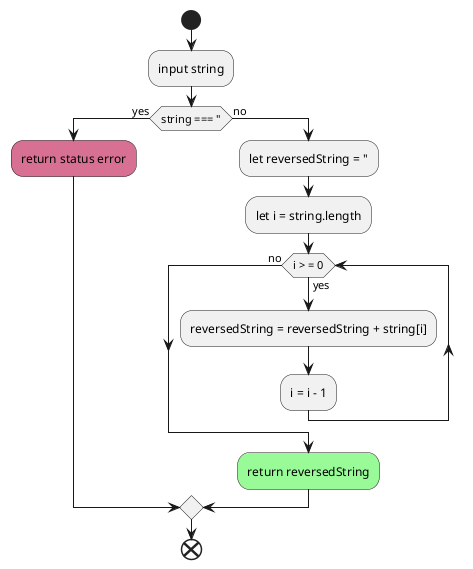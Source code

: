 @startuml reverseString
start
    :input string;
    if(string === '') then (yes)
        #PaleVioletRed:return status error;
    else (no)
        :let reversedString = '';
        :let i = string.length;
        while(i > = 0) is (yes)
            :reversedString = reversedString + string[i];
            :i = i - 1;
        endwhile (no)
        #PaleGreen:return reversedString;
    endif
end
@enduml